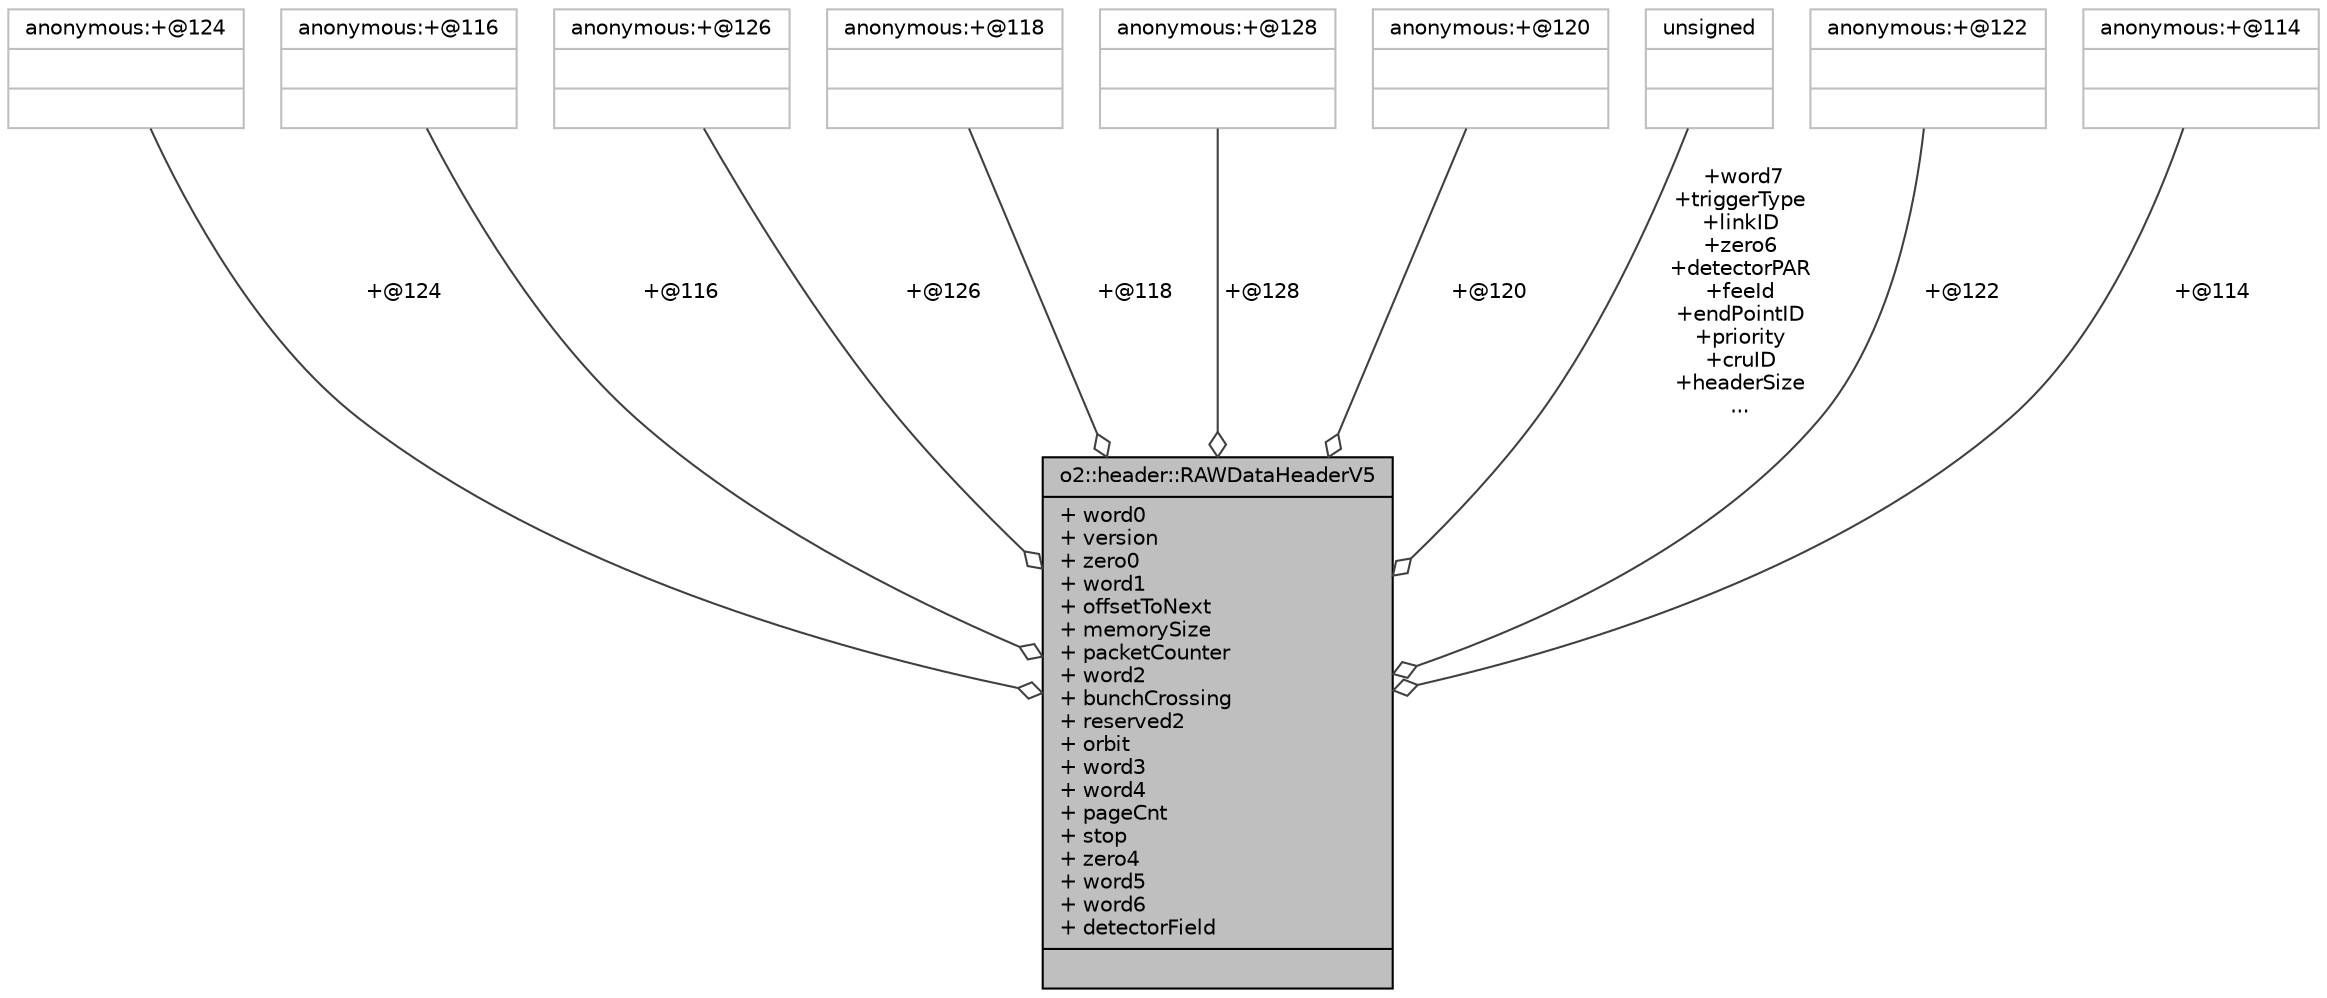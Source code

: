 digraph "o2::header::RAWDataHeaderV5"
{
 // INTERACTIVE_SVG=YES
  bgcolor="transparent";
  edge [fontname="Helvetica",fontsize="10",labelfontname="Helvetica",labelfontsize="10"];
  node [fontname="Helvetica",fontsize="10",shape=record];
  Node1 [label="{o2::header::RAWDataHeaderV5\n|+ word0\l+ version\l+ zero0\l+ word1\l+ offsetToNext\l+ memorySize\l+ packetCounter\l+ word2\l+ bunchCrossing\l+ reserved2\l+ orbit\l+ word3\l+ word4\l+ pageCnt\l+ stop\l+ zero4\l+ word5\l+ word6\l+ detectorField\l|}",height=0.2,width=0.4,color="black", fillcolor="grey75", style="filled", fontcolor="black"];
  Node2 -> Node1 [color="grey25",fontsize="10",style="solid",label=" +@124" ,arrowhead="odiamond",fontname="Helvetica"];
  Node2 [label="{anonymous:+@124\n||}",height=0.2,width=0.4,color="grey75"];
  Node3 -> Node1 [color="grey25",fontsize="10",style="solid",label=" +@116" ,arrowhead="odiamond",fontname="Helvetica"];
  Node3 [label="{anonymous:+@116\n||}",height=0.2,width=0.4,color="grey75"];
  Node4 -> Node1 [color="grey25",fontsize="10",style="solid",label=" +@126" ,arrowhead="odiamond",fontname="Helvetica"];
  Node4 [label="{anonymous:+@126\n||}",height=0.2,width=0.4,color="grey75"];
  Node5 -> Node1 [color="grey25",fontsize="10",style="solid",label=" +@118" ,arrowhead="odiamond",fontname="Helvetica"];
  Node5 [label="{anonymous:+@118\n||}",height=0.2,width=0.4,color="grey75"];
  Node6 -> Node1 [color="grey25",fontsize="10",style="solid",label=" +@128" ,arrowhead="odiamond",fontname="Helvetica"];
  Node6 [label="{anonymous:+@128\n||}",height=0.2,width=0.4,color="grey75"];
  Node7 -> Node1 [color="grey25",fontsize="10",style="solid",label=" +@120" ,arrowhead="odiamond",fontname="Helvetica"];
  Node7 [label="{anonymous:+@120\n||}",height=0.2,width=0.4,color="grey75"];
  Node8 -> Node1 [color="grey25",fontsize="10",style="solid",label=" +word7\n+triggerType\n+linkID\n+zero6\n+detectorPAR\n+feeId\n+endPointID\n+priority\n+cruID\n+headerSize\n..." ,arrowhead="odiamond",fontname="Helvetica"];
  Node8 [label="{unsigned\n||}",height=0.2,width=0.4,color="grey75"];
  Node9 -> Node1 [color="grey25",fontsize="10",style="solid",label=" +@122" ,arrowhead="odiamond",fontname="Helvetica"];
  Node9 [label="{anonymous:+@122\n||}",height=0.2,width=0.4,color="grey75"];
  Node10 -> Node1 [color="grey25",fontsize="10",style="solid",label=" +@114" ,arrowhead="odiamond",fontname="Helvetica"];
  Node10 [label="{anonymous:+@114\n||}",height=0.2,width=0.4,color="grey75"];
}
